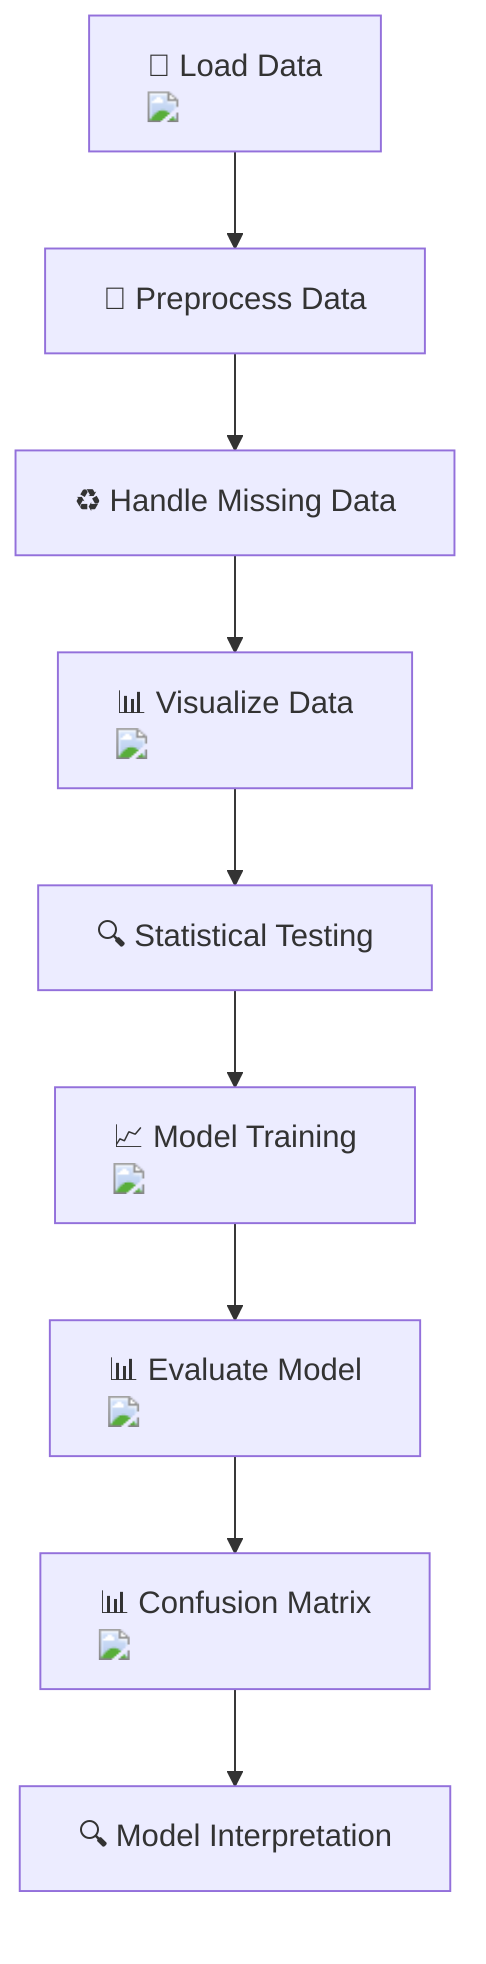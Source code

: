 flowchart TD
    A["📂 Load Data<br/><img src='file.svg' />"] --> B["🧹 Preprocess Data"]
    B --> C["♻️ Handle Missing Data"]
    C --> D["📊 Visualize Data<br/><img src='hist_template.svg' />"]
    D --> E["🔍 Statistical Testing"]
    E --> F["📈 Model Training<br/><img src='brain.svg' />"]
    F --> G["📊 Evaluate Model<br/><img src='barplot_template.svg' />"]
    G --> H["📊 Confusion Matrix<br/><img src='table.svg' />"]
    H --> I["🔍 Model Interpretation"]
